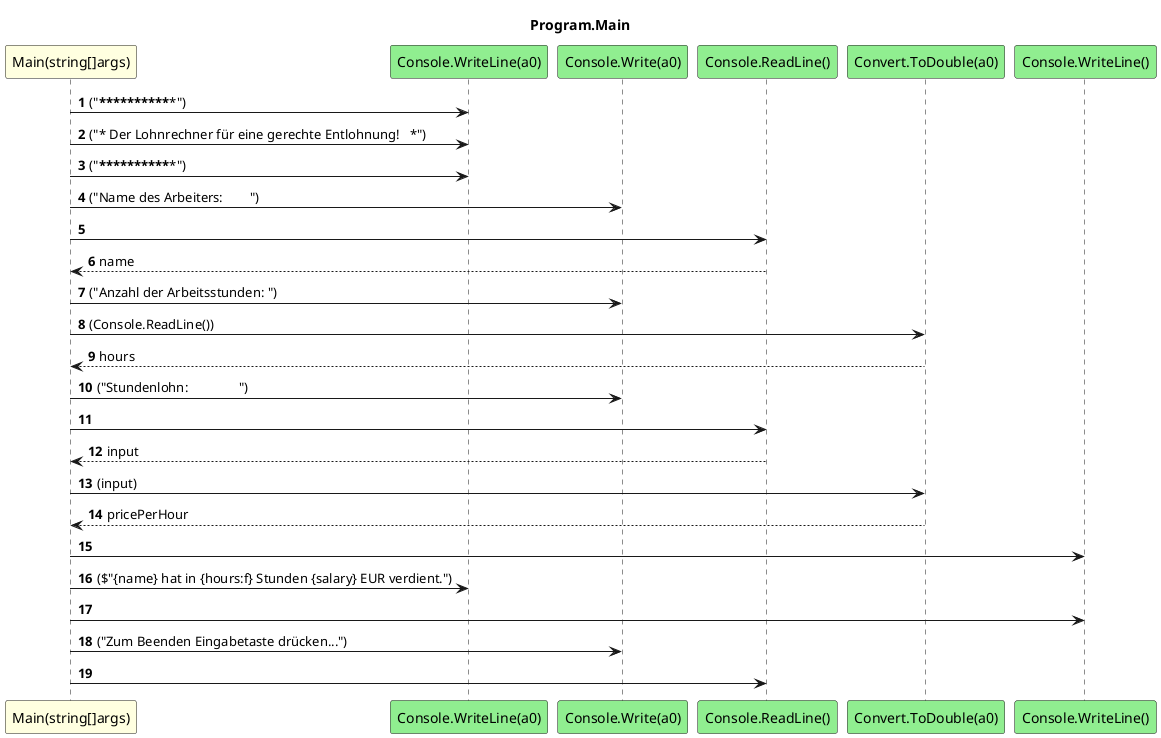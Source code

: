 @startuml Program.Main
title Program.Main
participant "Main(string[]args)" as Main_p0 #LightYellow
participant "Console.WriteLine(a0)" as Console_WriteLine_a0 #LightGreen
participant "Console.Write(a0)" as Console_Write_a0 #LightGreen
participant "Console.ReadLine()" as Console_ReadLine #LightGreen
participant "Convert.ToDouble(a0)" as Convert_ToDouble_a0 #LightGreen
participant "Console.WriteLine()" as Console_WriteLine #LightGreen
autonumber
Main_p0 -> Console_WriteLine_a0 : ("***************************************************")
Main_p0 -> Console_WriteLine_a0 : ("* Der Lohnrechner für eine gerechte Entlohnung!   *")
Main_p0 -> Console_WriteLine_a0 : ("***************************************************")
Main_p0 -> Console_Write_a0 : ("Name des Arbeiters:        ")
Main_p0 -> Console_ReadLine
Console_ReadLine --> Main_p0 : name
Main_p0 -> Console_Write_a0 : ("Anzahl der Arbeitsstunden: ")
Main_p0 -> Convert_ToDouble_a0 : (Console.ReadLine())
Convert_ToDouble_a0 --> Main_p0 : hours
Main_p0 -> Console_Write_a0 : ("Stundenlohn:               ")
Main_p0 -> Console_ReadLine
Console_ReadLine --> Main_p0 : input
Main_p0 -> Convert_ToDouble_a0 : (input)
Convert_ToDouble_a0 --> Main_p0 : pricePerHour
Main_p0 -> Console_WriteLine
Main_p0 -> Console_WriteLine_a0 : ($"{name} hat in {hours:f} Stunden {salary} EUR verdient.")
Main_p0 -> Console_WriteLine
Main_p0 -> Console_Write_a0 : ("Zum Beenden Eingabetaste drücken...")
Main_p0 -> Console_ReadLine
@enduml

